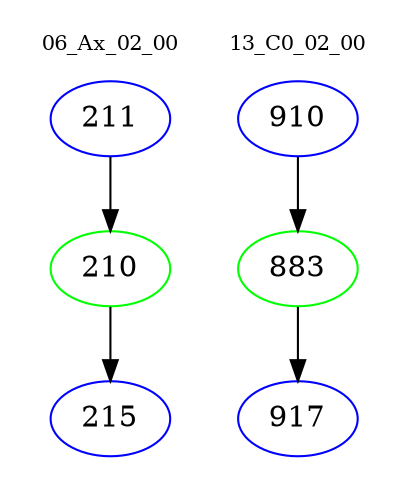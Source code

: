 digraph{
subgraph cluster_0 {
color = white
label = "06_Ax_02_00";
fontsize=10;
T0_211 [label="211", color="blue"]
T0_211 -> T0_210 [color="black"]
T0_210 [label="210", color="green"]
T0_210 -> T0_215 [color="black"]
T0_215 [label="215", color="blue"]
}
subgraph cluster_1 {
color = white
label = "13_C0_02_00";
fontsize=10;
T1_910 [label="910", color="blue"]
T1_910 -> T1_883 [color="black"]
T1_883 [label="883", color="green"]
T1_883 -> T1_917 [color="black"]
T1_917 [label="917", color="blue"]
}
}
